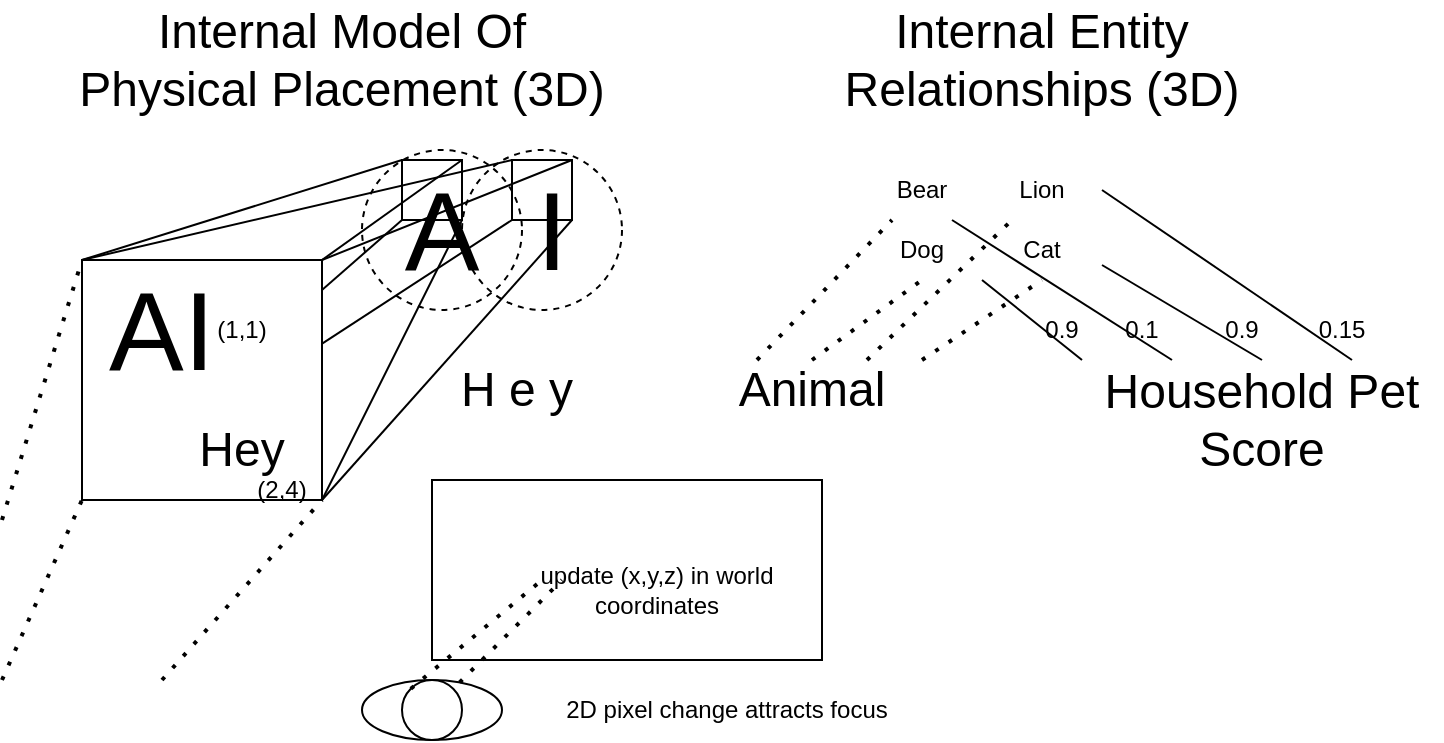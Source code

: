 <mxfile version="22.1.18" type="github">
  <diagram name="Page-1" id="2HosVxl--_S_Rm3T7pNT">
    <mxGraphModel dx="1234" dy="1180" grid="1" gridSize="10" guides="1" tooltips="1" connect="1" arrows="1" fold="1" page="1" pageScale="1" pageWidth="850" pageHeight="1100" math="0" shadow="0">
      <root>
        <mxCell id="0" />
        <mxCell id="1" parent="0" />
        <mxCell id="tEnjDblLYsDwTRLGcKnI-51" value="" style="rounded=0;whiteSpace=wrap;html=1;fillColor=default;" vertex="1" parent="1">
          <mxGeometry x="335" y="380" width="195" height="90" as="geometry" />
        </mxCell>
        <mxCell id="tEnjDblLYsDwTRLGcKnI-8" value="&lt;font style=&quot;font-size: 56px;&quot;&gt;A&lt;/font&gt;" style="text;html=1;strokeColor=none;fillColor=none;align=center;verticalAlign=middle;whiteSpace=wrap;rounded=0;" vertex="1" parent="1">
          <mxGeometry x="310" y="240" width="60" height="30" as="geometry" />
        </mxCell>
        <mxCell id="tEnjDblLYsDwTRLGcKnI-7" value="" style="ellipse;whiteSpace=wrap;html=1;aspect=fixed;dashed=1;fillColor=none;" vertex="1" parent="1">
          <mxGeometry x="300" y="215" width="80" height="80" as="geometry" />
        </mxCell>
        <mxCell id="tEnjDblLYsDwTRLGcKnI-1" value="" style="whiteSpace=wrap;html=1;aspect=fixed;fillColor=none;" vertex="1" parent="1">
          <mxGeometry x="320" y="220" width="30" height="30" as="geometry" />
        </mxCell>
        <mxCell id="tEnjDblLYsDwTRLGcKnI-3" value="" style="endArrow=none;html=1;strokeWidth=1;rounded=0;exitX=0;exitY=0;exitDx=0;exitDy=0;entryX=0;entryY=0;entryDx=0;entryDy=0;" edge="1" parent="1" source="tEnjDblLYsDwTRLGcKnI-2" target="tEnjDblLYsDwTRLGcKnI-1">
          <mxGeometry width="50" height="50" relative="1" as="geometry">
            <mxPoint x="400" y="630" as="sourcePoint" />
            <mxPoint x="450" y="580" as="targetPoint" />
          </mxGeometry>
        </mxCell>
        <mxCell id="tEnjDblLYsDwTRLGcKnI-4" value="" style="endArrow=none;html=1;strokeWidth=1;rounded=0;exitX=1;exitY=0;exitDx=0;exitDy=0;entryX=1;entryY=0;entryDx=0;entryDy=0;" edge="1" parent="1" source="tEnjDblLYsDwTRLGcKnI-2" target="tEnjDblLYsDwTRLGcKnI-1">
          <mxGeometry width="50" height="50" relative="1" as="geometry">
            <mxPoint x="200" y="280" as="sourcePoint" />
            <mxPoint x="330" y="230" as="targetPoint" />
          </mxGeometry>
        </mxCell>
        <mxCell id="tEnjDblLYsDwTRLGcKnI-5" value="" style="endArrow=none;html=1;strokeWidth=1;rounded=0;exitX=1;exitY=1;exitDx=0;exitDy=0;entryX=1;entryY=1;entryDx=0;entryDy=0;" edge="1" parent="1" source="tEnjDblLYsDwTRLGcKnI-2" target="tEnjDblLYsDwTRLGcKnI-1">
          <mxGeometry width="50" height="50" relative="1" as="geometry">
            <mxPoint x="280" y="280" as="sourcePoint" />
            <mxPoint x="370" y="230" as="targetPoint" />
          </mxGeometry>
        </mxCell>
        <mxCell id="tEnjDblLYsDwTRLGcKnI-6" value="" style="endArrow=none;html=1;strokeWidth=1;rounded=0;exitX=0;exitY=1;exitDx=0;exitDy=0;entryX=0;entryY=1;entryDx=0;entryDy=0;" edge="1" parent="1" source="tEnjDblLYsDwTRLGcKnI-2" target="tEnjDblLYsDwTRLGcKnI-1">
          <mxGeometry width="50" height="50" relative="1" as="geometry">
            <mxPoint x="290" y="290" as="sourcePoint" />
            <mxPoint x="380" y="240" as="targetPoint" />
          </mxGeometry>
        </mxCell>
        <mxCell id="tEnjDblLYsDwTRLGcKnI-17" value="" style="endArrow=none;html=1;strokeWidth=1;rounded=0;exitX=0;exitY=1;exitDx=0;exitDy=0;entryX=0;entryY=1;entryDx=0;entryDy=0;" edge="1" parent="1" source="tEnjDblLYsDwTRLGcKnI-2">
          <mxGeometry width="50" height="50" relative="1" as="geometry">
            <mxPoint x="215" y="390" as="sourcePoint" />
            <mxPoint x="375" y="250" as="targetPoint" />
          </mxGeometry>
        </mxCell>
        <mxCell id="tEnjDblLYsDwTRLGcKnI-2" value="" style="whiteSpace=wrap;html=1;aspect=fixed;" vertex="1" parent="1">
          <mxGeometry x="160" y="270" width="120" height="120" as="geometry" />
        </mxCell>
        <mxCell id="tEnjDblLYsDwTRLGcKnI-11" value="" style="ellipse;whiteSpace=wrap;html=1;aspect=fixed;dashed=1;fillColor=none;" vertex="1" parent="1">
          <mxGeometry x="350" y="215" width="80" height="80" as="geometry" />
        </mxCell>
        <mxCell id="tEnjDblLYsDwTRLGcKnI-13" value="&lt;font style=&quot;font-size: 56px;&quot;&gt;I&lt;/font&gt;" style="text;html=1;strokeColor=none;fillColor=none;align=center;verticalAlign=middle;whiteSpace=wrap;rounded=0;" vertex="1" parent="1">
          <mxGeometry x="365" y="240" width="60" height="30" as="geometry" />
        </mxCell>
        <mxCell id="tEnjDblLYsDwTRLGcKnI-14" value="" style="endArrow=none;html=1;strokeWidth=1;rounded=0;exitX=0;exitY=0;exitDx=0;exitDy=0;entryX=0;entryY=0;entryDx=0;entryDy=0;" edge="1" parent="1" source="tEnjDblLYsDwTRLGcKnI-2">
          <mxGeometry width="50" height="50" relative="1" as="geometry">
            <mxPoint x="215" y="270" as="sourcePoint" />
            <mxPoint x="375" y="220" as="targetPoint" />
          </mxGeometry>
        </mxCell>
        <mxCell id="tEnjDblLYsDwTRLGcKnI-15" value="" style="endArrow=none;html=1;strokeWidth=1;rounded=0;exitX=1;exitY=0;exitDx=0;exitDy=0;entryX=1;entryY=0;entryDx=0;entryDy=0;" edge="1" parent="1" source="tEnjDblLYsDwTRLGcKnI-2">
          <mxGeometry width="50" height="50" relative="1" as="geometry">
            <mxPoint x="335" y="270" as="sourcePoint" />
            <mxPoint x="405" y="220" as="targetPoint" />
          </mxGeometry>
        </mxCell>
        <mxCell id="tEnjDblLYsDwTRLGcKnI-16" value="" style="endArrow=none;html=1;strokeWidth=1;rounded=0;entryX=1;entryY=1;entryDx=0;entryDy=0;" edge="1" parent="1">
          <mxGeometry width="50" height="50" relative="1" as="geometry">
            <mxPoint x="280" y="390" as="sourcePoint" />
            <mxPoint x="405" y="250" as="targetPoint" />
          </mxGeometry>
        </mxCell>
        <mxCell id="tEnjDblLYsDwTRLGcKnI-18" value="" style="whiteSpace=wrap;html=1;aspect=fixed;fillColor=none;" vertex="1" parent="1">
          <mxGeometry x="375" y="220" width="30" height="30" as="geometry" />
        </mxCell>
        <mxCell id="tEnjDblLYsDwTRLGcKnI-19" value="&lt;font style=&quot;font-size: 56px;&quot;&gt;AI&lt;/font&gt;" style="text;html=1;strokeColor=none;fillColor=none;align=center;verticalAlign=middle;whiteSpace=wrap;rounded=0;strokeWidth=56;" vertex="1" parent="1">
          <mxGeometry x="170" y="290" width="60" height="30" as="geometry" />
        </mxCell>
        <mxCell id="tEnjDblLYsDwTRLGcKnI-20" value="&lt;font style=&quot;font-size: 24px;&quot;&gt;H e y&lt;/font&gt;" style="text;html=1;strokeColor=none;fillColor=none;align=center;verticalAlign=middle;whiteSpace=wrap;rounded=0;" vertex="1" parent="1">
          <mxGeometry x="250" y="295" width="255" height="80" as="geometry" />
        </mxCell>
        <mxCell id="tEnjDblLYsDwTRLGcKnI-21" value="&lt;font style=&quot;font-size: 24px;&quot;&gt;Hey&lt;/font&gt;" style="text;html=1;strokeColor=none;fillColor=none;align=center;verticalAlign=middle;whiteSpace=wrap;rounded=0;" vertex="1" parent="1">
          <mxGeometry x="210" y="350" width="60" height="30" as="geometry" />
        </mxCell>
        <mxCell id="tEnjDblLYsDwTRLGcKnI-23" value="(1,1)" style="text;html=1;strokeColor=none;fillColor=none;align=center;verticalAlign=middle;whiteSpace=wrap;rounded=0;" vertex="1" parent="1">
          <mxGeometry x="210" y="290" width="60" height="30" as="geometry" />
        </mxCell>
        <mxCell id="tEnjDblLYsDwTRLGcKnI-24" value="(2,4)" style="text;html=1;strokeColor=none;fillColor=none;align=center;verticalAlign=middle;whiteSpace=wrap;rounded=0;" vertex="1" parent="1">
          <mxGeometry x="230" y="370" width="60" height="30" as="geometry" />
        </mxCell>
        <mxCell id="tEnjDblLYsDwTRLGcKnI-25" value="" style="endArrow=none;dashed=1;html=1;dashPattern=1 3;strokeWidth=2;rounded=0;" edge="1" parent="1">
          <mxGeometry width="50" height="50" relative="1" as="geometry">
            <mxPoint x="120" y="400" as="sourcePoint" />
            <mxPoint x="160" y="270" as="targetPoint" />
          </mxGeometry>
        </mxCell>
        <mxCell id="tEnjDblLYsDwTRLGcKnI-26" value="" style="endArrow=none;dashed=1;html=1;dashPattern=1 3;strokeWidth=2;rounded=0;entryX=0;entryY=1;entryDx=0;entryDy=0;" edge="1" parent="1" target="tEnjDblLYsDwTRLGcKnI-2">
          <mxGeometry width="50" height="50" relative="1" as="geometry">
            <mxPoint x="120" y="480" as="sourcePoint" />
            <mxPoint x="450" y="450" as="targetPoint" />
          </mxGeometry>
        </mxCell>
        <mxCell id="tEnjDblLYsDwTRLGcKnI-27" value="" style="endArrow=none;dashed=1;html=1;dashPattern=1 3;strokeWidth=2;rounded=0;entryX=1;entryY=1;entryDx=0;entryDy=0;" edge="1" parent="1" target="tEnjDblLYsDwTRLGcKnI-2">
          <mxGeometry width="50" height="50" relative="1" as="geometry">
            <mxPoint x="200" y="480" as="sourcePoint" />
            <mxPoint x="450" y="450" as="targetPoint" />
          </mxGeometry>
        </mxCell>
        <mxCell id="tEnjDblLYsDwTRLGcKnI-28" value="Bear" style="text;html=1;strokeColor=none;fillColor=none;align=center;verticalAlign=middle;whiteSpace=wrap;rounded=0;" vertex="1" parent="1">
          <mxGeometry x="550" y="220" width="60" height="30" as="geometry" />
        </mxCell>
        <mxCell id="tEnjDblLYsDwTRLGcKnI-29" value="Lion" style="text;html=1;strokeColor=none;fillColor=none;align=center;verticalAlign=middle;whiteSpace=wrap;rounded=0;" vertex="1" parent="1">
          <mxGeometry x="610" y="220" width="60" height="30" as="geometry" />
        </mxCell>
        <mxCell id="tEnjDblLYsDwTRLGcKnI-30" value="Dog" style="text;html=1;strokeColor=none;fillColor=none;align=center;verticalAlign=middle;whiteSpace=wrap;rounded=0;" vertex="1" parent="1">
          <mxGeometry x="550" y="250" width="60" height="30" as="geometry" />
        </mxCell>
        <mxCell id="tEnjDblLYsDwTRLGcKnI-31" value="Cat" style="text;html=1;strokeColor=none;fillColor=none;align=center;verticalAlign=middle;whiteSpace=wrap;rounded=0;" vertex="1" parent="1">
          <mxGeometry x="610" y="250" width="60" height="30" as="geometry" />
        </mxCell>
        <mxCell id="tEnjDblLYsDwTRLGcKnI-32" value="&lt;font style=&quot;font-size: 24px;&quot;&gt;Animal&lt;/font&gt;" style="text;html=1;strokeColor=none;fillColor=none;align=center;verticalAlign=middle;whiteSpace=wrap;rounded=0;" vertex="1" parent="1">
          <mxGeometry x="470" y="320" width="110" height="30" as="geometry" />
        </mxCell>
        <mxCell id="tEnjDblLYsDwTRLGcKnI-33" value="" style="endArrow=none;dashed=1;html=1;dashPattern=1 3;strokeWidth=2;rounded=0;entryX=0.25;entryY=1;entryDx=0;entryDy=0;exitX=0.25;exitY=0;exitDx=0;exitDy=0;" edge="1" parent="1" source="tEnjDblLYsDwTRLGcKnI-32" target="tEnjDblLYsDwTRLGcKnI-28">
          <mxGeometry width="50" height="50" relative="1" as="geometry">
            <mxPoint x="400" y="490" as="sourcePoint" />
            <mxPoint x="450" y="440" as="targetPoint" />
          </mxGeometry>
        </mxCell>
        <mxCell id="tEnjDblLYsDwTRLGcKnI-34" value="" style="endArrow=none;dashed=1;html=1;dashPattern=1 3;strokeWidth=2;rounded=0;entryX=0.5;entryY=1;entryDx=0;entryDy=0;exitX=0.5;exitY=0;exitDx=0;exitDy=0;" edge="1" parent="1" source="tEnjDblLYsDwTRLGcKnI-32" target="tEnjDblLYsDwTRLGcKnI-30">
          <mxGeometry width="50" height="50" relative="1" as="geometry">
            <mxPoint x="400" y="490" as="sourcePoint" />
            <mxPoint x="450" y="440" as="targetPoint" />
          </mxGeometry>
        </mxCell>
        <mxCell id="tEnjDblLYsDwTRLGcKnI-35" value="" style="endArrow=none;dashed=1;html=1;dashPattern=1 3;strokeWidth=2;rounded=0;entryX=0.25;entryY=1;entryDx=0;entryDy=0;exitX=0.75;exitY=0;exitDx=0;exitDy=0;" edge="1" parent="1" source="tEnjDblLYsDwTRLGcKnI-32" target="tEnjDblLYsDwTRLGcKnI-29">
          <mxGeometry width="50" height="50" relative="1" as="geometry">
            <mxPoint x="400" y="490" as="sourcePoint" />
            <mxPoint x="450" y="440" as="targetPoint" />
          </mxGeometry>
        </mxCell>
        <mxCell id="tEnjDblLYsDwTRLGcKnI-36" value="" style="endArrow=none;dashed=1;html=1;dashPattern=1 3;strokeWidth=2;rounded=0;entryX=0.5;entryY=1;entryDx=0;entryDy=0;exitX=1;exitY=0;exitDx=0;exitDy=0;" edge="1" parent="1" source="tEnjDblLYsDwTRLGcKnI-32" target="tEnjDblLYsDwTRLGcKnI-31">
          <mxGeometry width="50" height="50" relative="1" as="geometry">
            <mxPoint x="400" y="490" as="sourcePoint" />
            <mxPoint x="450" y="440" as="targetPoint" />
          </mxGeometry>
        </mxCell>
        <mxCell id="tEnjDblLYsDwTRLGcKnI-38" value="&lt;font style=&quot;font-size: 24px;&quot;&gt;Household Pet Score&lt;/font&gt;" style="text;html=1;strokeColor=none;fillColor=none;align=center;verticalAlign=middle;whiteSpace=wrap;rounded=0;" vertex="1" parent="1">
          <mxGeometry x="660" y="320" width="180" height="60" as="geometry" />
        </mxCell>
        <mxCell id="tEnjDblLYsDwTRLGcKnI-39" value="" style="endArrow=none;html=1;rounded=0;entryX=1;entryY=0.5;entryDx=0;entryDy=0;exitX=0.75;exitY=0;exitDx=0;exitDy=0;" edge="1" parent="1" source="tEnjDblLYsDwTRLGcKnI-38" target="tEnjDblLYsDwTRLGcKnI-29">
          <mxGeometry width="50" height="50" relative="1" as="geometry">
            <mxPoint x="400" y="460" as="sourcePoint" />
            <mxPoint x="450" y="410" as="targetPoint" />
          </mxGeometry>
        </mxCell>
        <mxCell id="tEnjDblLYsDwTRLGcKnI-40" value="" style="endArrow=none;html=1;rounded=0;entryX=0.75;entryY=1;entryDx=0;entryDy=0;exitX=0.25;exitY=0;exitDx=0;exitDy=0;" edge="1" parent="1" source="tEnjDblLYsDwTRLGcKnI-38" target="tEnjDblLYsDwTRLGcKnI-28">
          <mxGeometry width="50" height="50" relative="1" as="geometry">
            <mxPoint x="400" y="460" as="sourcePoint" />
            <mxPoint x="450" y="410" as="targetPoint" />
          </mxGeometry>
        </mxCell>
        <mxCell id="tEnjDblLYsDwTRLGcKnI-41" value="" style="endArrow=none;html=1;rounded=0;entryX=1;entryY=1;entryDx=0;entryDy=0;exitX=0;exitY=0;exitDx=0;exitDy=0;" edge="1" parent="1" source="tEnjDblLYsDwTRLGcKnI-38" target="tEnjDblLYsDwTRLGcKnI-30">
          <mxGeometry width="50" height="50" relative="1" as="geometry">
            <mxPoint x="400" y="460" as="sourcePoint" />
            <mxPoint x="450" y="410" as="targetPoint" />
          </mxGeometry>
        </mxCell>
        <mxCell id="tEnjDblLYsDwTRLGcKnI-42" value="" style="endArrow=none;html=1;rounded=0;entryX=1;entryY=0.75;entryDx=0;entryDy=0;exitX=0.5;exitY=0;exitDx=0;exitDy=0;" edge="1" parent="1" source="tEnjDblLYsDwTRLGcKnI-38" target="tEnjDblLYsDwTRLGcKnI-31">
          <mxGeometry width="50" height="50" relative="1" as="geometry">
            <mxPoint x="400" y="460" as="sourcePoint" />
            <mxPoint x="450" y="410" as="targetPoint" />
          </mxGeometry>
        </mxCell>
        <mxCell id="tEnjDblLYsDwTRLGcKnI-43" value="0.1" style="text;html=1;strokeColor=none;fillColor=none;align=center;verticalAlign=middle;whiteSpace=wrap;rounded=0;" vertex="1" parent="1">
          <mxGeometry x="660" y="290" width="60" height="30" as="geometry" />
        </mxCell>
        <mxCell id="tEnjDblLYsDwTRLGcKnI-44" value="0.9" style="text;html=1;strokeColor=none;fillColor=none;align=center;verticalAlign=middle;whiteSpace=wrap;rounded=0;" vertex="1" parent="1">
          <mxGeometry x="620" y="290" width="60" height="30" as="geometry" />
        </mxCell>
        <mxCell id="tEnjDblLYsDwTRLGcKnI-45" value="0.9" style="text;html=1;strokeColor=none;fillColor=none;align=center;verticalAlign=middle;whiteSpace=wrap;rounded=0;" vertex="1" parent="1">
          <mxGeometry x="710" y="290" width="60" height="30" as="geometry" />
        </mxCell>
        <mxCell id="tEnjDblLYsDwTRLGcKnI-46" value="0.15" style="text;html=1;strokeColor=none;fillColor=none;align=center;verticalAlign=middle;whiteSpace=wrap;rounded=0;" vertex="1" parent="1">
          <mxGeometry x="760" y="290" width="60" height="30" as="geometry" />
        </mxCell>
        <mxCell id="tEnjDblLYsDwTRLGcKnI-47" value="&lt;font style=&quot;font-size: 24px;&quot;&gt;Internal Model Of Physical Placement (3D)&lt;/font&gt;" style="text;html=1;strokeColor=none;fillColor=none;align=center;verticalAlign=middle;whiteSpace=wrap;rounded=0;" vertex="1" parent="1">
          <mxGeometry x="150" y="140" width="280" height="60" as="geometry" />
        </mxCell>
        <mxCell id="tEnjDblLYsDwTRLGcKnI-48" value="&lt;font style=&quot;font-size: 24px;&quot;&gt;Internal Entity Relationships (3D)&lt;/font&gt;" style="text;html=1;strokeColor=none;fillColor=none;align=center;verticalAlign=middle;whiteSpace=wrap;rounded=0;" vertex="1" parent="1">
          <mxGeometry x="500" y="140" width="280" height="60" as="geometry" />
        </mxCell>
        <mxCell id="tEnjDblLYsDwTRLGcKnI-49" value="" style="ellipse;whiteSpace=wrap;html=1;" vertex="1" parent="1">
          <mxGeometry x="300" y="480" width="70" height="30" as="geometry" />
        </mxCell>
        <mxCell id="tEnjDblLYsDwTRLGcKnI-50" value="" style="ellipse;whiteSpace=wrap;html=1;" vertex="1" parent="1">
          <mxGeometry x="320" y="480" width="30" height="30" as="geometry" />
        </mxCell>
        <mxCell id="tEnjDblLYsDwTRLGcKnI-53" value="" style="endArrow=none;dashed=1;html=1;dashPattern=1 3;strokeWidth=2;rounded=0;exitX=0;exitY=0;exitDx=0;exitDy=0;" edge="1" parent="1" source="tEnjDblLYsDwTRLGcKnI-50">
          <mxGeometry width="50" height="50" relative="1" as="geometry">
            <mxPoint x="400" y="430" as="sourcePoint" />
            <mxPoint x="390" y="430" as="targetPoint" />
          </mxGeometry>
        </mxCell>
        <mxCell id="tEnjDblLYsDwTRLGcKnI-54" value="" style="endArrow=none;dashed=1;html=1;dashPattern=1 3;strokeWidth=2;rounded=0;" edge="1" parent="1" source="tEnjDblLYsDwTRLGcKnI-49">
          <mxGeometry width="50" height="50" relative="1" as="geometry">
            <mxPoint x="400" y="430" as="sourcePoint" />
            <mxPoint x="400" y="430" as="targetPoint" />
          </mxGeometry>
        </mxCell>
        <mxCell id="tEnjDblLYsDwTRLGcKnI-55" value="update (x,y,z) in world coordinates" style="text;html=1;strokeColor=none;fillColor=none;align=center;verticalAlign=middle;whiteSpace=wrap;rounded=0;" vertex="1" parent="1">
          <mxGeometry x="370" y="420" width="155" height="30" as="geometry" />
        </mxCell>
        <mxCell id="tEnjDblLYsDwTRLGcKnI-56" value="2D pixel change attracts focus" style="text;html=1;strokeColor=none;fillColor=none;align=center;verticalAlign=middle;whiteSpace=wrap;rounded=0;" vertex="1" parent="1">
          <mxGeometry x="395" y="480" width="175" height="30" as="geometry" />
        </mxCell>
      </root>
    </mxGraphModel>
  </diagram>
</mxfile>
